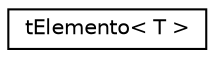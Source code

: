 digraph "Representação gráfica da hiearquia da classe"
{
  edge [fontname="Helvetica",fontsize="10",labelfontname="Helvetica",labelfontsize="10"];
  node [fontname="Helvetica",fontsize="10",shape=record];
  rankdir="LR";
  Node1 [label="tElemento\< T \>",height=0.2,width=0.4,color="black", fillcolor="white", style="filled",URL="$a00006.html"];
}
